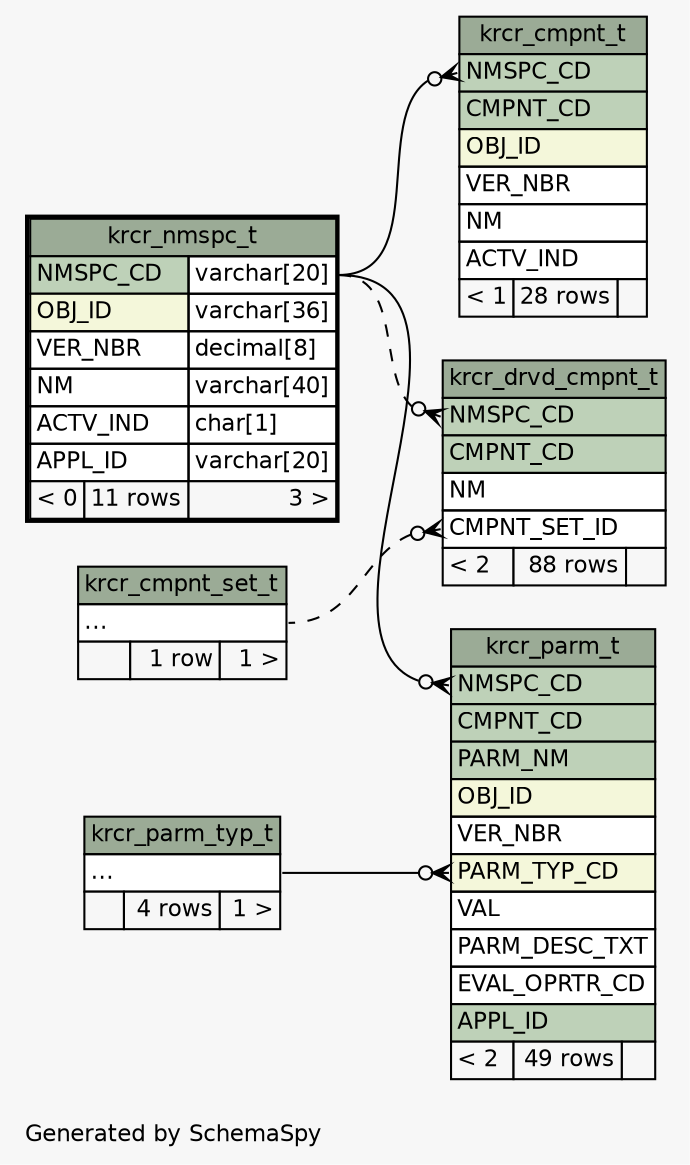 // dot 2.28.0 on Mac OS X 10.7.2
// SchemaSpy rev 590
digraph "impliedTwoDegreesRelationshipsDiagram" {
  graph [
    rankdir="RL"
    bgcolor="#f7f7f7"
    label="\nGenerated by SchemaSpy"
    labeljust="l"
    nodesep="0.18"
    ranksep="0.46"
    fontname="Helvetica"
    fontsize="11"
  ];
  node [
    fontname="Helvetica"
    fontsize="11"
    shape="plaintext"
  ];
  edge [
    arrowsize="0.8"
  ];
  "krcr_cmpnt_t":"NMSPC_CD":w -> "krcr_nmspc_t":"NMSPC_CD.type":e [arrowhead=none dir=back arrowtail=crowodot];
  "krcr_drvd_cmpnt_t":"CMPNT_SET_ID":w -> "krcr_cmpnt_set_t":"elipses":e [arrowhead=none dir=back arrowtail=crowodot style=dashed];
  "krcr_drvd_cmpnt_t":"NMSPC_CD":w -> "krcr_nmspc_t":"NMSPC_CD.type":e [arrowhead=none dir=back arrowtail=crowodot style=dashed];
  "krcr_parm_t":"NMSPC_CD":w -> "krcr_nmspc_t":"NMSPC_CD.type":e [arrowhead=none dir=back arrowtail=crowodot];
  "krcr_parm_t":"PARM_TYP_CD":w -> "krcr_parm_typ_t":"elipses":e [arrowhead=none dir=back arrowtail=crowodot];
  "krcr_cmpnt_set_t" [
    label=<
    <TABLE BORDER="0" CELLBORDER="1" CELLSPACING="0" BGCOLOR="#ffffff">
      <TR><TD COLSPAN="3" BGCOLOR="#9bab96" ALIGN="CENTER">krcr_cmpnt_set_t</TD></TR>
      <TR><TD PORT="elipses" COLSPAN="3" ALIGN="LEFT">...</TD></TR>
      <TR><TD ALIGN="LEFT" BGCOLOR="#f7f7f7">  </TD><TD ALIGN="RIGHT" BGCOLOR="#f7f7f7">1 row</TD><TD ALIGN="RIGHT" BGCOLOR="#f7f7f7">1 &gt;</TD></TR>
    </TABLE>>
    URL="krcr_cmpnt_set_t.html"
    tooltip="krcr_cmpnt_set_t"
  ];
  "krcr_cmpnt_t" [
    label=<
    <TABLE BORDER="0" CELLBORDER="1" CELLSPACING="0" BGCOLOR="#ffffff">
      <TR><TD COLSPAN="3" BGCOLOR="#9bab96" ALIGN="CENTER">krcr_cmpnt_t</TD></TR>
      <TR><TD PORT="NMSPC_CD" COLSPAN="3" BGCOLOR="#bed1b8" ALIGN="LEFT">NMSPC_CD</TD></TR>
      <TR><TD PORT="CMPNT_CD" COLSPAN="3" BGCOLOR="#bed1b8" ALIGN="LEFT">CMPNT_CD</TD></TR>
      <TR><TD PORT="OBJ_ID" COLSPAN="3" BGCOLOR="#f4f7da" ALIGN="LEFT">OBJ_ID</TD></TR>
      <TR><TD PORT="VER_NBR" COLSPAN="3" ALIGN="LEFT">VER_NBR</TD></TR>
      <TR><TD PORT="NM" COLSPAN="3" ALIGN="LEFT">NM</TD></TR>
      <TR><TD PORT="ACTV_IND" COLSPAN="3" ALIGN="LEFT">ACTV_IND</TD></TR>
      <TR><TD ALIGN="LEFT" BGCOLOR="#f7f7f7">&lt; 1</TD><TD ALIGN="RIGHT" BGCOLOR="#f7f7f7">28 rows</TD><TD ALIGN="RIGHT" BGCOLOR="#f7f7f7">  </TD></TR>
    </TABLE>>
    URL="krcr_cmpnt_t.html"
    tooltip="krcr_cmpnt_t"
  ];
  "krcr_drvd_cmpnt_t" [
    label=<
    <TABLE BORDER="0" CELLBORDER="1" CELLSPACING="0" BGCOLOR="#ffffff">
      <TR><TD COLSPAN="3" BGCOLOR="#9bab96" ALIGN="CENTER">krcr_drvd_cmpnt_t</TD></TR>
      <TR><TD PORT="NMSPC_CD" COLSPAN="3" BGCOLOR="#bed1b8" ALIGN="LEFT">NMSPC_CD</TD></TR>
      <TR><TD PORT="CMPNT_CD" COLSPAN="3" BGCOLOR="#bed1b8" ALIGN="LEFT">CMPNT_CD</TD></TR>
      <TR><TD PORT="NM" COLSPAN="3" ALIGN="LEFT">NM</TD></TR>
      <TR><TD PORT="CMPNT_SET_ID" COLSPAN="3" ALIGN="LEFT">CMPNT_SET_ID</TD></TR>
      <TR><TD ALIGN="LEFT" BGCOLOR="#f7f7f7">&lt; 2</TD><TD ALIGN="RIGHT" BGCOLOR="#f7f7f7">88 rows</TD><TD ALIGN="RIGHT" BGCOLOR="#f7f7f7">  </TD></TR>
    </TABLE>>
    URL="krcr_drvd_cmpnt_t.html"
    tooltip="krcr_drvd_cmpnt_t"
  ];
  "krcr_nmspc_t" [
    label=<
    <TABLE BORDER="2" CELLBORDER="1" CELLSPACING="0" BGCOLOR="#ffffff">
      <TR><TD COLSPAN="3" BGCOLOR="#9bab96" ALIGN="CENTER">krcr_nmspc_t</TD></TR>
      <TR><TD PORT="NMSPC_CD" COLSPAN="2" BGCOLOR="#bed1b8" ALIGN="LEFT">NMSPC_CD</TD><TD PORT="NMSPC_CD.type" ALIGN="LEFT">varchar[20]</TD></TR>
      <TR><TD PORT="OBJ_ID" COLSPAN="2" BGCOLOR="#f4f7da" ALIGN="LEFT">OBJ_ID</TD><TD PORT="OBJ_ID.type" ALIGN="LEFT">varchar[36]</TD></TR>
      <TR><TD PORT="VER_NBR" COLSPAN="2" ALIGN="LEFT">VER_NBR</TD><TD PORT="VER_NBR.type" ALIGN="LEFT">decimal[8]</TD></TR>
      <TR><TD PORT="NM" COLSPAN="2" ALIGN="LEFT">NM</TD><TD PORT="NM.type" ALIGN="LEFT">varchar[40]</TD></TR>
      <TR><TD PORT="ACTV_IND" COLSPAN="2" ALIGN="LEFT">ACTV_IND</TD><TD PORT="ACTV_IND.type" ALIGN="LEFT">char[1]</TD></TR>
      <TR><TD PORT="APPL_ID" COLSPAN="2" ALIGN="LEFT">APPL_ID</TD><TD PORT="APPL_ID.type" ALIGN="LEFT">varchar[20]</TD></TR>
      <TR><TD ALIGN="LEFT" BGCOLOR="#f7f7f7">&lt; 0</TD><TD ALIGN="RIGHT" BGCOLOR="#f7f7f7">11 rows</TD><TD ALIGN="RIGHT" BGCOLOR="#f7f7f7">3 &gt;</TD></TR>
    </TABLE>>
    URL="krcr_nmspc_t.html"
    tooltip="krcr_nmspc_t"
  ];
  "krcr_parm_t" [
    label=<
    <TABLE BORDER="0" CELLBORDER="1" CELLSPACING="0" BGCOLOR="#ffffff">
      <TR><TD COLSPAN="3" BGCOLOR="#9bab96" ALIGN="CENTER">krcr_parm_t</TD></TR>
      <TR><TD PORT="NMSPC_CD" COLSPAN="3" BGCOLOR="#bed1b8" ALIGN="LEFT">NMSPC_CD</TD></TR>
      <TR><TD PORT="CMPNT_CD" COLSPAN="3" BGCOLOR="#bed1b8" ALIGN="LEFT">CMPNT_CD</TD></TR>
      <TR><TD PORT="PARM_NM" COLSPAN="3" BGCOLOR="#bed1b8" ALIGN="LEFT">PARM_NM</TD></TR>
      <TR><TD PORT="OBJ_ID" COLSPAN="3" BGCOLOR="#f4f7da" ALIGN="LEFT">OBJ_ID</TD></TR>
      <TR><TD PORT="VER_NBR" COLSPAN="3" ALIGN="LEFT">VER_NBR</TD></TR>
      <TR><TD PORT="PARM_TYP_CD" COLSPAN="3" BGCOLOR="#f4f7da" ALIGN="LEFT">PARM_TYP_CD</TD></TR>
      <TR><TD PORT="VAL" COLSPAN="3" ALIGN="LEFT">VAL</TD></TR>
      <TR><TD PORT="PARM_DESC_TXT" COLSPAN="3" ALIGN="LEFT">PARM_DESC_TXT</TD></TR>
      <TR><TD PORT="EVAL_OPRTR_CD" COLSPAN="3" ALIGN="LEFT">EVAL_OPRTR_CD</TD></TR>
      <TR><TD PORT="APPL_ID" COLSPAN="3" BGCOLOR="#bed1b8" ALIGN="LEFT">APPL_ID</TD></TR>
      <TR><TD ALIGN="LEFT" BGCOLOR="#f7f7f7">&lt; 2</TD><TD ALIGN="RIGHT" BGCOLOR="#f7f7f7">49 rows</TD><TD ALIGN="RIGHT" BGCOLOR="#f7f7f7">  </TD></TR>
    </TABLE>>
    URL="krcr_parm_t.html"
    tooltip="krcr_parm_t"
  ];
  "krcr_parm_typ_t" [
    label=<
    <TABLE BORDER="0" CELLBORDER="1" CELLSPACING="0" BGCOLOR="#ffffff">
      <TR><TD COLSPAN="3" BGCOLOR="#9bab96" ALIGN="CENTER">krcr_parm_typ_t</TD></TR>
      <TR><TD PORT="elipses" COLSPAN="3" ALIGN="LEFT">...</TD></TR>
      <TR><TD ALIGN="LEFT" BGCOLOR="#f7f7f7">  </TD><TD ALIGN="RIGHT" BGCOLOR="#f7f7f7">4 rows</TD><TD ALIGN="RIGHT" BGCOLOR="#f7f7f7">1 &gt;</TD></TR>
    </TABLE>>
    URL="krcr_parm_typ_t.html"
    tooltip="krcr_parm_typ_t"
  ];
}
